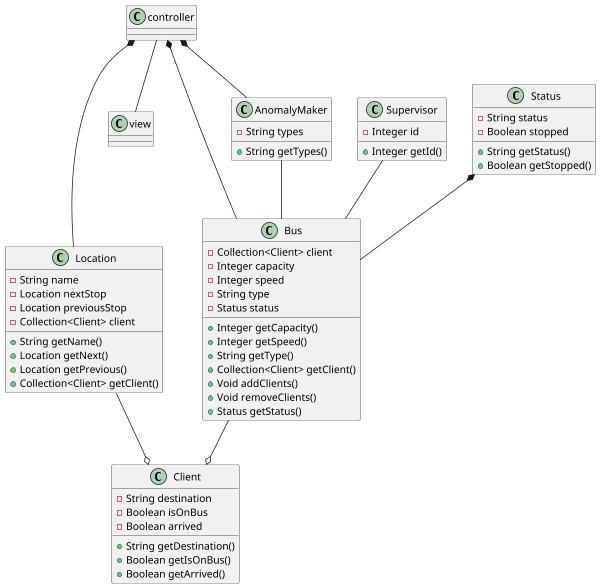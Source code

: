 @startuml

scale 600 width

    class Bus{
        -Collection<Client> client
        -Integer capacity
        -Integer speed
        -String type
        -Status status
        +Integer getCapacity()
        +Integer getSpeed()
        +String getType()
        +Collection<Client> getClient()
        +Void addClients()
        +Void removeClients()
        +Status getStatus()
    }

    class Client{
        -String destination
        -Boolean isOnBus
        -Boolean arrived
        +String getDestination()
        +Boolean getIsOnBus()
        +Boolean getArrived()
    }

    class Location{
        -String name
        -Location nextStop
        -Location previousStop
        -Collection<Client> client
        +String getName()
        +Location getNext()
        +Location getPrevious()
        +Collection<Client> getClient()
    }

    class Supervisor{
        -Integer id
        +Integer getId()
    }

    class Status{
        -String status
        -Boolean stopped
        +String getStatus()
        +Boolean getStopped()
    }

    class AnomalyMaker{
        -String types
        +String getTypes()
    }

    Bus --o Client
    Location --o Client
    Status *-- Bus
    AnomalyMaker -- Bus
    Supervisor -- Bus
    controller *-- Bus
    controller *-- AnomalyMaker
    controller *-- Location
    controller -- view





@enduml

Bookmark <-[#000000]- BookmarkType
    Session ..|> iSession
    CreateInfo ..|> iCreateInfo
    Project ..|> iProject
    User ..|> iUser
    iBookmark <|..Bookmark
    Directory ..|> iDirectory
    Bookmark -[#007700]-|> CreateInfo
    Project -[#007700]-|> CreateInfo
    User -[#000000]- CreateInfo
    Project "0.." o-[#000000]- "1" Participant
    User "1" -[#000000]- "1" Participant
    User "1.." *-[#000000]- "0.." Project
    Session -[#007700]-|> CreateInfo
    User o-[#000000]- Session
    Session <-[#000000]- Root
    User <-[#000000]- Root
    Directory *-[#000000]- Directory
    Root <-[#000000]- Directory
    Bookmark -[#000000]-* BookmarkUser
    BookmarkUser -[#000000]-* Directory
    Root -[#000000]-> Project